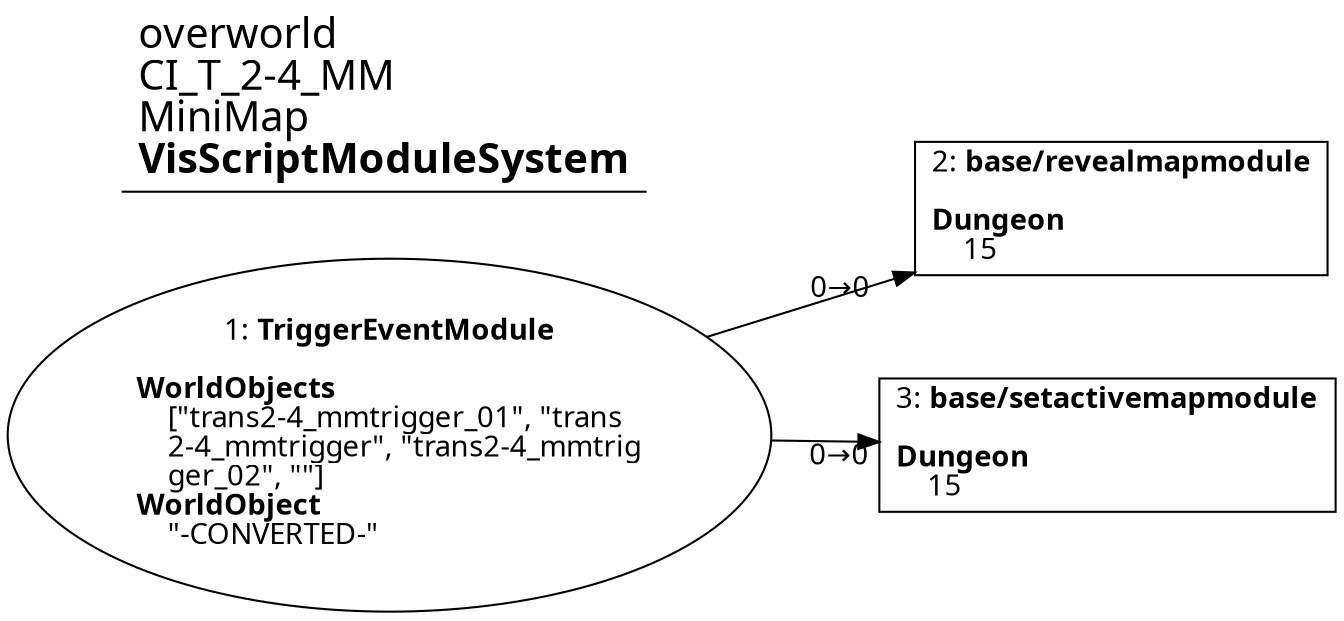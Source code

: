 digraph {
    layout = fdp;
    overlap = prism;
    sep = "+16";
    splines = spline;

    node [ shape = box ];

    graph [ fontname = "Segoe UI" ];
    node [ fontname = "Segoe UI" ];
    edge [ fontname = "Segoe UI" ];

    1 [ label = <1: <b>TriggerEventModule</b><br/><br/><b>WorldObjects</b><br align="left"/>    [&quot;trans2-4_mmtrigger_01&quot;, &quot;trans<br align="left"/>    2-4_mmtrigger&quot;, &quot;trans2-4_mmtrig<br align="left"/>    ger_02&quot;, &quot;&quot;]<br align="left"/><b>WorldObject</b><br align="left"/>    &quot;-CONVERTED-&quot;<br align="left"/>> ];
    1 [ shape = oval ]
    1 [ pos = "0.37100002,-0.246!" ];
    1 -> 2 [ label = "0→0" ];
    1 -> 3 [ label = "0→0" ];

    2 [ label = <2: <b>base/revealmapmodule</b><br/><br/><b>Dungeon</b><br align="left"/>    15<br align="left"/>> ];
    2 [ pos = "0.74300003,-0.185!" ];

    3 [ label = <3: <b>base/setactivemapmodule</b><br/><br/><b>Dungeon</b><br align="left"/>    15<br align="left"/>> ];
    3 [ pos = "0.73600006,-0.305!" ];

    title [ pos = "0.37,-0.18400002!" ];
    title [ shape = underline ];
    title [ label = <<font point-size="20">overworld<br align="left"/>CI_T_2-4_MM<br align="left"/>MiniMap<br align="left"/><b>VisScriptModuleSystem</b><br align="left"/></font>> ];
}
